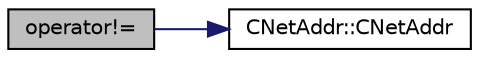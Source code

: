 digraph "operator!="
{
  edge [fontname="Helvetica",fontsize="10",labelfontname="Helvetica",labelfontsize="10"];
  node [fontname="Helvetica",fontsize="10",shape=record];
  rankdir="LR";
  Node124 [label="operator!=",height=0.2,width=0.4,color="black", fillcolor="grey75", style="filled", fontcolor="black"];
  Node124 -> Node125 [color="midnightblue",fontsize="10",style="solid",fontname="Helvetica"];
  Node125 [label="CNetAddr::CNetAddr",height=0.2,width=0.4,color="black", fillcolor="white", style="filled",URL="$d3/dc3/class_c_net_addr.html#ad997a7ab057fbeab1dd6601135f8e02d"];
}
